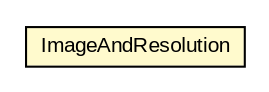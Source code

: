 #!/usr/local/bin/dot
#
# Class diagram 
# Generated by UMLGraph version R5_6-24-gf6e263 (http://www.umlgraph.org/)
#

digraph G {
	edge [fontname="arial",fontsize=10,labelfontname="arial",labelfontsize=10];
	node [fontname="arial",fontsize=10,shape=plaintext];
	nodesep=0.25;
	ranksep=0.5;
	// eu.europa.esig.dss.pdf.visible.ImageAndResolution
	c388120 [label=<<table title="eu.europa.esig.dss.pdf.visible.ImageAndResolution" border="0" cellborder="1" cellspacing="0" cellpadding="2" port="p" bgcolor="lemonChiffon" href="./ImageAndResolution.html">
		<tr><td><table border="0" cellspacing="0" cellpadding="1">
<tr><td align="center" balign="center"> ImageAndResolution </td></tr>
		</table></td></tr>
		</table>>, URL="./ImageAndResolution.html", fontname="arial", fontcolor="black", fontsize=10.0];
}

